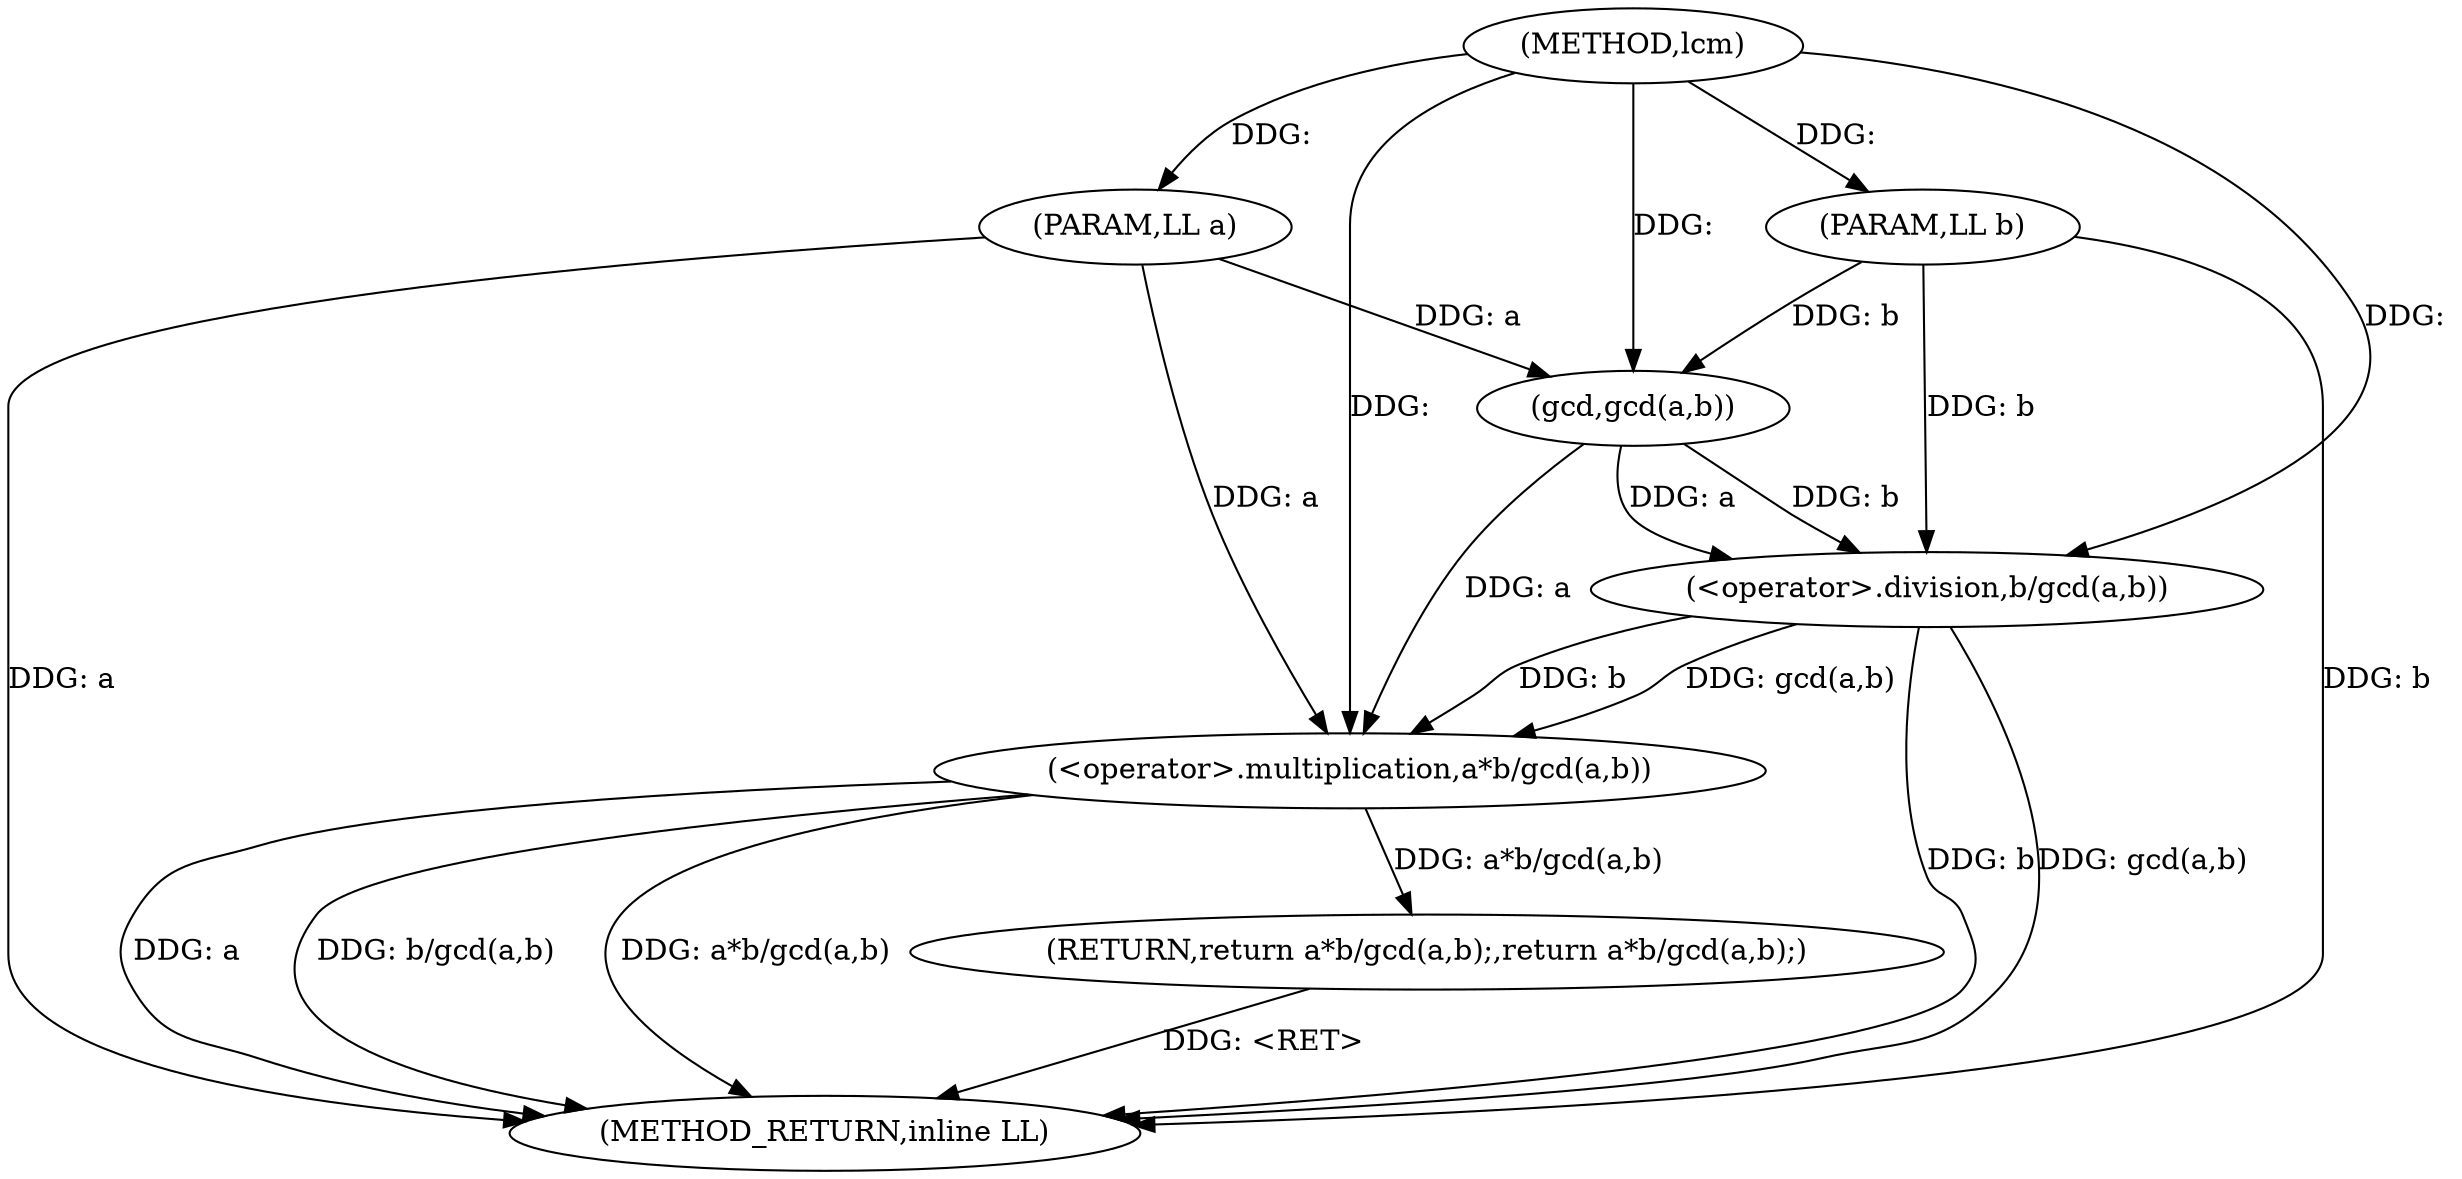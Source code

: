 digraph "lcm" {  
"1001939" [label = "(METHOD,lcm)" ]
"1001951" [label = "(METHOD_RETURN,inline LL)" ]
"1001940" [label = "(PARAM,LL a)" ]
"1001941" [label = "(PARAM,LL b)" ]
"1001943" [label = "(RETURN,return a*b/gcd(a,b);,return a*b/gcd(a,b);)" ]
"1001944" [label = "(<operator>.multiplication,a*b/gcd(a,b))" ]
"1001946" [label = "(<operator>.division,b/gcd(a,b))" ]
"1001948" [label = "(gcd,gcd(a,b))" ]
  "1001940" -> "1001951"  [ label = "DDG: a"] 
  "1001941" -> "1001951"  [ label = "DDG: b"] 
  "1001944" -> "1001951"  [ label = "DDG: a"] 
  "1001946" -> "1001951"  [ label = "DDG: b"] 
  "1001946" -> "1001951"  [ label = "DDG: gcd(a,b)"] 
  "1001944" -> "1001951"  [ label = "DDG: b/gcd(a,b)"] 
  "1001944" -> "1001951"  [ label = "DDG: a*b/gcd(a,b)"] 
  "1001943" -> "1001951"  [ label = "DDG: <RET>"] 
  "1001939" -> "1001940"  [ label = "DDG: "] 
  "1001939" -> "1001941"  [ label = "DDG: "] 
  "1001944" -> "1001943"  [ label = "DDG: a*b/gcd(a,b)"] 
  "1001948" -> "1001944"  [ label = "DDG: a"] 
  "1001940" -> "1001944"  [ label = "DDG: a"] 
  "1001939" -> "1001944"  [ label = "DDG: "] 
  "1001946" -> "1001944"  [ label = "DDG: gcd(a,b)"] 
  "1001946" -> "1001944"  [ label = "DDG: b"] 
  "1001948" -> "1001946"  [ label = "DDG: b"] 
  "1001941" -> "1001946"  [ label = "DDG: b"] 
  "1001939" -> "1001946"  [ label = "DDG: "] 
  "1001948" -> "1001946"  [ label = "DDG: a"] 
  "1001940" -> "1001948"  [ label = "DDG: a"] 
  "1001939" -> "1001948"  [ label = "DDG: "] 
  "1001941" -> "1001948"  [ label = "DDG: b"] 
}
